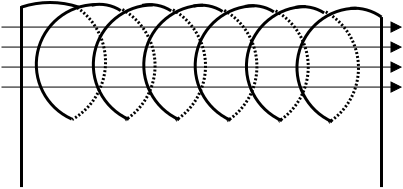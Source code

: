 <?xml version="1.0" encoding="UTF-8"?>
<dia:diagram xmlns:dia="http://www.lysator.liu.se/~alla/dia/">
  <dia:layer name="Hintergrund" visible="true" active="true">
    <dia:object type="Standard - Line" version="0" id="O0">
      <dia:attribute name="obj_pos">
        <dia:point val="1.481,12"/>
      </dia:attribute>
      <dia:attribute name="obj_bb">
        <dia:rectangle val="1.406,2.875;1.556,12.075"/>
      </dia:attribute>
      <dia:attribute name="conn_endpoints">
        <dia:point val="1.481,12"/>
        <dia:point val="1.481,2.95"/>
      </dia:attribute>
      <dia:attribute name="numcp">
        <dia:int val="1"/>
      </dia:attribute>
      <dia:attribute name="line_width">
        <dia:real val="0.15"/>
      </dia:attribute>
    </dia:object>
    <dia:object type="Standard - Arc" version="0" id="O1">
      <dia:attribute name="obj_pos">
        <dia:point val="1.481,3"/>
      </dia:attribute>
      <dia:attribute name="obj_bb">
        <dia:rectangle val="1.406,2.696;4.416,3.076"/>
      </dia:attribute>
      <dia:attribute name="conn_endpoints">
        <dia:point val="1.481,3"/>
        <dia:point val="4.341,3.001"/>
      </dia:attribute>
      <dia:attribute name="curve_distance">
        <dia:real val="-0.229"/>
      </dia:attribute>
      <dia:attribute name="line_width">
        <dia:real val="0.15"/>
      </dia:attribute>
    </dia:object>
    <dia:object type="Standard - Arc" version="0" id="O2">
      <dia:attribute name="obj_pos">
        <dia:point val="4.266,3.026"/>
      </dia:attribute>
      <dia:attribute name="obj_bb">
        <dia:rectangle val="3.938,2.947;5.759,8.704"/>
      </dia:attribute>
      <dia:attribute name="conn_endpoints">
        <dia:point val="4.266,3.026"/>
        <dia:point val="4.016,8.625"/>
      </dia:attribute>
      <dia:attribute name="curve_distance">
        <dia:real val="-1.541"/>
      </dia:attribute>
      <dia:attribute name="line_width">
        <dia:real val="0.15"/>
      </dia:attribute>
      <dia:attribute name="line_style">
        <dia:enum val="4"/>
      </dia:attribute>
    </dia:object>
    <dia:object type="Standard - Arc" version="0" id="O3">
      <dia:attribute name="obj_pos">
        <dia:point val="3.991,8.6"/>
      </dia:attribute>
      <dia:attribute name="obj_bb">
        <dia:rectangle val="2.146,2.787;5.28,8.689"/>
      </dia:attribute>
      <dia:attribute name="conn_endpoints">
        <dia:point val="3.991,8.6"/>
        <dia:point val="5.191,2.876"/>
      </dia:attribute>
      <dia:attribute name="curve_distance">
        <dia:real val="-2.356"/>
      </dia:attribute>
      <dia:attribute name="line_width">
        <dia:real val="0.15"/>
      </dia:attribute>
    </dia:object>
    <dia:object type="Standard - Arc" version="0" id="O4">
      <dia:attribute name="obj_pos">
        <dia:point val="4.991,2.901"/>
      </dia:attribute>
      <dia:attribute name="obj_bb">
        <dia:rectangle val="4.903,2.786;6.528,3.263"/>
      </dia:attribute>
      <dia:attribute name="conn_endpoints">
        <dia:point val="4.991,2.901"/>
        <dia:point val="6.441,3.176"/>
      </dia:attribute>
      <dia:attribute name="curve_distance">
        <dia:real val="-0.145"/>
      </dia:attribute>
      <dia:attribute name="line_width">
        <dia:real val="0.15"/>
      </dia:attribute>
    </dia:object>
    <dia:object type="Standard - Line" version="0" id="O5">
      <dia:attribute name="obj_pos">
        <dia:point val="19.481,12"/>
      </dia:attribute>
      <dia:attribute name="obj_bb">
        <dia:rectangle val="19.406,3.425;19.556,12.075"/>
      </dia:attribute>
      <dia:attribute name="conn_endpoints">
        <dia:point val="19.481,12"/>
        <dia:point val="19.481,3.5"/>
      </dia:attribute>
      <dia:attribute name="numcp">
        <dia:int val="1"/>
      </dia:attribute>
      <dia:attribute name="line_width">
        <dia:real val="0.15"/>
      </dia:attribute>
    </dia:object>
    <dia:object type="Standard - Line" version="0" id="O6">
      <dia:attribute name="obj_pos">
        <dia:point val="0.481,5"/>
      </dia:attribute>
      <dia:attribute name="obj_bb">
        <dia:rectangle val="0.456,4.71;20.537,5.29"/>
      </dia:attribute>
      <dia:attribute name="conn_endpoints">
        <dia:point val="0.481,5"/>
        <dia:point val="20.481,5"/>
      </dia:attribute>
      <dia:attribute name="numcp">
        <dia:int val="1"/>
      </dia:attribute>
      <dia:attribute name="line_width">
        <dia:real val="0.05"/>
      </dia:attribute>
      <dia:attribute name="end_arrow">
        <dia:enum val="3"/>
      </dia:attribute>
      <dia:attribute name="end_arrow_length">
        <dia:real val="0.5"/>
      </dia:attribute>
      <dia:attribute name="end_arrow_width">
        <dia:real val="0.5"/>
      </dia:attribute>
    </dia:object>
    <dia:object type="Standard - Arc" version="0" id="O7">
      <dia:attribute name="obj_pos">
        <dia:point val="6.525,3.12"/>
      </dia:attribute>
      <dia:attribute name="obj_bb">
        <dia:rectangle val="6.448,3.043;8.235,8.727"/>
      </dia:attribute>
      <dia:attribute name="conn_endpoints">
        <dia:point val="6.525,3.12"/>
        <dia:point val="6.666,8.65"/>
      </dia:attribute>
      <dia:attribute name="curve_distance">
        <dia:real val="-1.564"/>
      </dia:attribute>
      <dia:attribute name="line_width">
        <dia:real val="0.15"/>
      </dia:attribute>
      <dia:attribute name="line_style">
        <dia:enum val="4"/>
      </dia:attribute>
    </dia:object>
    <dia:object type="Standard - Arc" version="0" id="O8">
      <dia:attribute name="obj_pos">
        <dia:point val="6.842,8.617"/>
      </dia:attribute>
      <dia:attribute name="obj_bb">
        <dia:rectangle val="4.997,2.803;8.131,8.706"/>
      </dia:attribute>
      <dia:attribute name="conn_endpoints">
        <dia:point val="6.842,8.617"/>
        <dia:point val="8.042,2.892"/>
      </dia:attribute>
      <dia:attribute name="curve_distance">
        <dia:real val="-2.356"/>
      </dia:attribute>
      <dia:attribute name="line_width">
        <dia:real val="0.15"/>
      </dia:attribute>
    </dia:object>
    <dia:object type="Standard - Arc" version="0" id="O9">
      <dia:attribute name="obj_pos">
        <dia:point val="7.514,2.915"/>
      </dia:attribute>
      <dia:attribute name="obj_bb">
        <dia:rectangle val="7.426,2.801;9.051,3.278"/>
      </dia:attribute>
      <dia:attribute name="conn_endpoints">
        <dia:point val="7.514,2.915"/>
        <dia:point val="8.964,3.19"/>
      </dia:attribute>
      <dia:attribute name="curve_distance">
        <dia:real val="-0.145"/>
      </dia:attribute>
      <dia:attribute name="line_width">
        <dia:real val="0.15"/>
      </dia:attribute>
    </dia:object>
    <dia:object type="Standard - Arc" version="0" id="O10">
      <dia:attribute name="obj_pos">
        <dia:point val="9.048,3.135"/>
      </dia:attribute>
      <dia:attribute name="obj_bb">
        <dia:rectangle val="8.971,3.058;10.758,8.742"/>
      </dia:attribute>
      <dia:attribute name="conn_endpoints">
        <dia:point val="9.048,3.135"/>
        <dia:point val="9.189,8.665"/>
      </dia:attribute>
      <dia:attribute name="curve_distance">
        <dia:real val="-1.564"/>
      </dia:attribute>
      <dia:attribute name="line_width">
        <dia:real val="0.15"/>
      </dia:attribute>
      <dia:attribute name="line_style">
        <dia:enum val="4"/>
      </dia:attribute>
    </dia:object>
    <dia:object type="Standard - Arc" version="0" id="O11">
      <dia:attribute name="obj_pos">
        <dia:point val="9.365,8.632"/>
      </dia:attribute>
      <dia:attribute name="obj_bb">
        <dia:rectangle val="7.52,2.818;10.654,8.72"/>
      </dia:attribute>
      <dia:attribute name="conn_endpoints">
        <dia:point val="9.365,8.632"/>
        <dia:point val="10.565,2.907"/>
      </dia:attribute>
      <dia:attribute name="curve_distance">
        <dia:real val="-2.356"/>
      </dia:attribute>
      <dia:attribute name="line_width">
        <dia:real val="0.15"/>
      </dia:attribute>
    </dia:object>
    <dia:object type="Standard - Arc" version="0" id="O12">
      <dia:attribute name="obj_pos">
        <dia:point val="15.162,3.019"/>
      </dia:attribute>
      <dia:attribute name="obj_bb">
        <dia:rectangle val="15.075,2.905;16.7,3.381"/>
      </dia:attribute>
      <dia:attribute name="conn_endpoints">
        <dia:point val="15.162,3.019"/>
        <dia:point val="16.612,3.294"/>
      </dia:attribute>
      <dia:attribute name="curve_distance">
        <dia:real val="-0.145"/>
      </dia:attribute>
      <dia:attribute name="line_width">
        <dia:real val="0.15"/>
      </dia:attribute>
    </dia:object>
    <dia:object type="Standard - Arc" version="0" id="O13">
      <dia:attribute name="obj_pos">
        <dia:point val="16.696,3.238"/>
      </dia:attribute>
      <dia:attribute name="obj_bb">
        <dia:rectangle val="16.619,3.161;18.406,8.846"/>
      </dia:attribute>
      <dia:attribute name="conn_endpoints">
        <dia:point val="16.696,3.238"/>
        <dia:point val="16.837,8.769"/>
      </dia:attribute>
      <dia:attribute name="curve_distance">
        <dia:real val="-1.564"/>
      </dia:attribute>
      <dia:attribute name="line_width">
        <dia:real val="0.15"/>
      </dia:attribute>
      <dia:attribute name="line_style">
        <dia:enum val="4"/>
      </dia:attribute>
    </dia:object>
    <dia:object type="Standard - Arc" version="0" id="O14">
      <dia:attribute name="obj_pos">
        <dia:point val="17.013,8.735"/>
      </dia:attribute>
      <dia:attribute name="obj_bb">
        <dia:rectangle val="15.179,2.97;18.325,8.824"/>
      </dia:attribute>
      <dia:attribute name="conn_endpoints">
        <dia:point val="17.013,8.735"/>
        <dia:point val="18.235,3.059"/>
      </dia:attribute>
      <dia:attribute name="curve_distance">
        <dia:real val="-2.356"/>
      </dia:attribute>
      <dia:attribute name="line_width">
        <dia:real val="0.15"/>
      </dia:attribute>
    </dia:object>
    <dia:object type="Standard - Arc" version="0" id="O15">
      <dia:attribute name="obj_pos">
        <dia:point val="10.084,2.945"/>
      </dia:attribute>
      <dia:attribute name="obj_bb">
        <dia:rectangle val="9.996,2.831;11.621,3.308"/>
      </dia:attribute>
      <dia:attribute name="conn_endpoints">
        <dia:point val="10.084,2.945"/>
        <dia:point val="11.534,3.22"/>
      </dia:attribute>
      <dia:attribute name="curve_distance">
        <dia:real val="-0.145"/>
      </dia:attribute>
      <dia:attribute name="line_width">
        <dia:real val="0.15"/>
      </dia:attribute>
    </dia:object>
    <dia:object type="Standard - Arc" version="0" id="O16">
      <dia:attribute name="obj_pos">
        <dia:point val="11.618,3.164"/>
      </dia:attribute>
      <dia:attribute name="obj_bb">
        <dia:rectangle val="11.541,3.088;13.328,8.772"/>
      </dia:attribute>
      <dia:attribute name="conn_endpoints">
        <dia:point val="11.618,3.164"/>
        <dia:point val="11.759,8.695"/>
      </dia:attribute>
      <dia:attribute name="curve_distance">
        <dia:real val="-1.564"/>
      </dia:attribute>
      <dia:attribute name="line_width">
        <dia:real val="0.15"/>
      </dia:attribute>
      <dia:attribute name="line_style">
        <dia:enum val="4"/>
      </dia:attribute>
    </dia:object>
    <dia:object type="Standard - Arc" version="0" id="O17">
      <dia:attribute name="obj_pos">
        <dia:point val="11.935,8.661"/>
      </dia:attribute>
      <dia:attribute name="obj_bb">
        <dia:rectangle val="10.09,2.848;13.224,8.75"/>
      </dia:attribute>
      <dia:attribute name="conn_endpoints">
        <dia:point val="11.935,8.661"/>
        <dia:point val="13.135,2.936"/>
      </dia:attribute>
      <dia:attribute name="curve_distance">
        <dia:real val="-2.356"/>
      </dia:attribute>
      <dia:attribute name="line_width">
        <dia:real val="0.15"/>
      </dia:attribute>
    </dia:object>
    <dia:object type="Standard - Arc" version="0" id="O18">
      <dia:attribute name="obj_pos">
        <dia:point val="12.651,2.968"/>
      </dia:attribute>
      <dia:attribute name="obj_bb">
        <dia:rectangle val="12.564,2.854;14.189,3.331"/>
      </dia:attribute>
      <dia:attribute name="conn_endpoints">
        <dia:point val="12.651,2.968"/>
        <dia:point val="14.101,3.243"/>
      </dia:attribute>
      <dia:attribute name="curve_distance">
        <dia:real val="-0.145"/>
      </dia:attribute>
      <dia:attribute name="line_width">
        <dia:real val="0.15"/>
      </dia:attribute>
    </dia:object>
    <dia:object type="Standard - Arc" version="0" id="O19">
      <dia:attribute name="obj_pos">
        <dia:point val="14.185,3.187"/>
      </dia:attribute>
      <dia:attribute name="obj_bb">
        <dia:rectangle val="14.108,3.11;15.895,8.795"/>
      </dia:attribute>
      <dia:attribute name="conn_endpoints">
        <dia:point val="14.185,3.187"/>
        <dia:point val="14.326,8.718"/>
      </dia:attribute>
      <dia:attribute name="curve_distance">
        <dia:real val="-1.564"/>
      </dia:attribute>
      <dia:attribute name="line_width">
        <dia:real val="0.15"/>
      </dia:attribute>
      <dia:attribute name="line_style">
        <dia:enum val="4"/>
      </dia:attribute>
    </dia:object>
    <dia:object type="Standard - Arc" version="0" id="O20">
      <dia:attribute name="obj_pos">
        <dia:point val="14.502,8.684"/>
      </dia:attribute>
      <dia:attribute name="obj_bb">
        <dia:rectangle val="12.653,2.882;15.782,8.773"/>
      </dia:attribute>
      <dia:attribute name="conn_endpoints">
        <dia:point val="14.502,8.684"/>
        <dia:point val="15.693,2.971"/>
      </dia:attribute>
      <dia:attribute name="curve_distance">
        <dia:real val="-2.356"/>
      </dia:attribute>
      <dia:attribute name="line_width">
        <dia:real val="0.15"/>
      </dia:attribute>
    </dia:object>
    <dia:object type="Standard - Arc" version="0" id="O21">
      <dia:attribute name="obj_pos">
        <dia:point val="17.917,3.064"/>
      </dia:attribute>
      <dia:attribute name="obj_bb">
        <dia:rectangle val="17.825,2.971;19.574,3.592"/>
      </dia:attribute>
      <dia:attribute name="conn_endpoints">
        <dia:point val="17.917,3.064"/>
        <dia:point val="19.481,3.5"/>
      </dia:attribute>
      <dia:attribute name="curve_distance">
        <dia:real val="-0.145"/>
      </dia:attribute>
      <dia:attribute name="line_width">
        <dia:real val="0.15"/>
      </dia:attribute>
    </dia:object>
    <dia:object type="Standard - Line" version="0" id="O22">
      <dia:attribute name="obj_pos">
        <dia:point val="0.481,6"/>
      </dia:attribute>
      <dia:attribute name="obj_bb">
        <dia:rectangle val="0.456,5.71;20.537,6.29"/>
      </dia:attribute>
      <dia:attribute name="conn_endpoints">
        <dia:point val="0.481,6"/>
        <dia:point val="20.481,6"/>
      </dia:attribute>
      <dia:attribute name="numcp">
        <dia:int val="1"/>
      </dia:attribute>
      <dia:attribute name="line_width">
        <dia:real val="0.05"/>
      </dia:attribute>
      <dia:attribute name="end_arrow">
        <dia:enum val="3"/>
      </dia:attribute>
      <dia:attribute name="end_arrow_length">
        <dia:real val="0.5"/>
      </dia:attribute>
      <dia:attribute name="end_arrow_width">
        <dia:real val="0.5"/>
      </dia:attribute>
    </dia:object>
    <dia:object type="Standard - Line" version="0" id="O23">
      <dia:attribute name="obj_pos">
        <dia:point val="0.481,7"/>
      </dia:attribute>
      <dia:attribute name="obj_bb">
        <dia:rectangle val="0.456,6.71;20.537,7.29"/>
      </dia:attribute>
      <dia:attribute name="conn_endpoints">
        <dia:point val="0.481,7"/>
        <dia:point val="20.481,7"/>
      </dia:attribute>
      <dia:attribute name="numcp">
        <dia:int val="1"/>
      </dia:attribute>
      <dia:attribute name="line_width">
        <dia:real val="0.05"/>
      </dia:attribute>
      <dia:attribute name="end_arrow">
        <dia:enum val="3"/>
      </dia:attribute>
      <dia:attribute name="end_arrow_length">
        <dia:real val="0.5"/>
      </dia:attribute>
      <dia:attribute name="end_arrow_width">
        <dia:real val="0.5"/>
      </dia:attribute>
    </dia:object>
    <dia:object type="Standard - Line" version="0" id="O24">
      <dia:attribute name="obj_pos">
        <dia:point val="0.481,4"/>
      </dia:attribute>
      <dia:attribute name="obj_bb">
        <dia:rectangle val="0.456,3.71;20.537,4.29"/>
      </dia:attribute>
      <dia:attribute name="conn_endpoints">
        <dia:point val="0.481,4"/>
        <dia:point val="20.481,4"/>
      </dia:attribute>
      <dia:attribute name="numcp">
        <dia:int val="1"/>
      </dia:attribute>
      <dia:attribute name="line_width">
        <dia:real val="0.05"/>
      </dia:attribute>
      <dia:attribute name="end_arrow">
        <dia:enum val="3"/>
      </dia:attribute>
      <dia:attribute name="end_arrow_length">
        <dia:real val="0.5"/>
      </dia:attribute>
      <dia:attribute name="end_arrow_width">
        <dia:real val="0.5"/>
      </dia:attribute>
    </dia:object>
  </dia:layer>
</dia:diagram>
